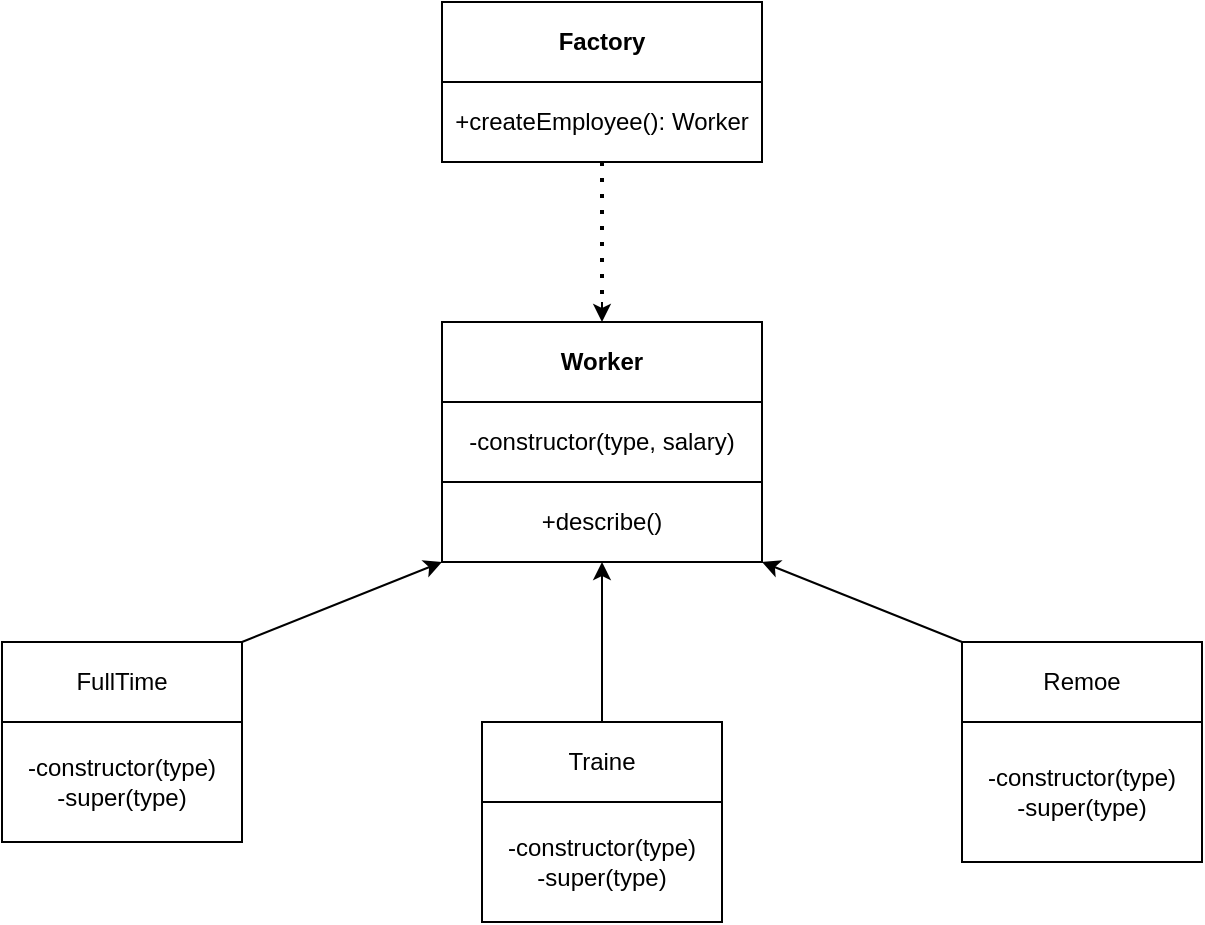 <mxfile>
    <diagram id="K58Q42JIB17btZrkM142" name="Page-1">
        <mxGraphModel dx="235" dy="206" grid="1" gridSize="10" guides="1" tooltips="1" connect="1" arrows="1" fold="1" page="1" pageScale="1" pageWidth="827" pageHeight="1169" math="0" shadow="0">
            <root>
                <mxCell id="0"/>
                <mxCell id="1" parent="0"/>
                <mxCell id="17" value="&lt;b&gt;Factory&lt;/b&gt;" style="rounded=0;whiteSpace=wrap;html=1;" vertex="1" parent="1">
                    <mxGeometry x="340" y="240" width="160" height="40" as="geometry"/>
                </mxCell>
                <mxCell id="18" value="+createEmployee(): Worker" style="rounded=0;whiteSpace=wrap;html=1;" vertex="1" parent="1">
                    <mxGeometry x="340" y="280" width="160" height="40" as="geometry"/>
                </mxCell>
                <mxCell id="19" value="&lt;b&gt;Worker&lt;/b&gt;" style="rounded=0;whiteSpace=wrap;html=1;" vertex="1" parent="1">
                    <mxGeometry x="340" y="400" width="160" height="40" as="geometry"/>
                </mxCell>
                <mxCell id="20" value="-constructor(type, salary)" style="rounded=0;whiteSpace=wrap;html=1;" vertex="1" parent="1">
                    <mxGeometry x="340" y="440" width="160" height="40" as="geometry"/>
                </mxCell>
                <mxCell id="21" value="+describe()" style="rounded=0;whiteSpace=wrap;html=1;" vertex="1" parent="1">
                    <mxGeometry x="340" y="480" width="160" height="40" as="geometry"/>
                </mxCell>
                <mxCell id="22" value="FullTime" style="rounded=0;whiteSpace=wrap;html=1;" vertex="1" parent="1">
                    <mxGeometry x="120" y="560" width="120" height="40" as="geometry"/>
                </mxCell>
                <mxCell id="23" value="Traine" style="rounded=0;whiteSpace=wrap;html=1;" vertex="1" parent="1">
                    <mxGeometry x="360" y="600" width="120" height="40" as="geometry"/>
                </mxCell>
                <mxCell id="24" value="Remoe" style="rounded=0;whiteSpace=wrap;html=1;" vertex="1" parent="1">
                    <mxGeometry x="600" y="560" width="120" height="40" as="geometry"/>
                </mxCell>
                <mxCell id="25" value="" style="endArrow=classic;html=1;entryX=0;entryY=1;entryDx=0;entryDy=0;" edge="1" parent="1" target="21">
                    <mxGeometry width="50" height="50" relative="1" as="geometry">
                        <mxPoint x="240" y="560" as="sourcePoint"/>
                        <mxPoint x="280" y="510" as="targetPoint"/>
                    </mxGeometry>
                </mxCell>
                <mxCell id="26" value="" style="endArrow=classic;html=1;entryX=0.5;entryY=1;entryDx=0;entryDy=0;exitX=0.5;exitY=0;exitDx=0;exitDy=0;" edge="1" parent="1" source="23" target="21">
                    <mxGeometry width="50" height="50" relative="1" as="geometry">
                        <mxPoint x="380" y="600" as="sourcePoint"/>
                        <mxPoint x="430" y="550" as="targetPoint"/>
                    </mxGeometry>
                </mxCell>
                <mxCell id="27" value="" style="endArrow=classic;html=1;" edge="1" parent="1">
                    <mxGeometry width="50" height="50" relative="1" as="geometry">
                        <mxPoint x="600" y="560" as="sourcePoint"/>
                        <mxPoint x="500" y="520" as="targetPoint"/>
                    </mxGeometry>
                </mxCell>
                <mxCell id="28" value="&lt;span&gt;-constructor(type)&lt;/span&gt;&lt;br&gt;&lt;span&gt;-super(type)&lt;/span&gt;" style="rounded=0;whiteSpace=wrap;html=1;" vertex="1" parent="1">
                    <mxGeometry x="120" y="600" width="120" height="60" as="geometry"/>
                </mxCell>
                <mxCell id="29" value="&lt;span&gt;-constructor(type)&lt;/span&gt;&lt;br&gt;&lt;span&gt;-super(type)&lt;/span&gt;" style="rounded=0;whiteSpace=wrap;html=1;" vertex="1" parent="1">
                    <mxGeometry x="360" y="640" width="120" height="60" as="geometry"/>
                </mxCell>
                <mxCell id="30" value="-constructor(type)&lt;br&gt;-super(type)" style="rounded=0;whiteSpace=wrap;html=1;" vertex="1" parent="1">
                    <mxGeometry x="600" y="600" width="120" height="70" as="geometry"/>
                </mxCell>
                <mxCell id="31" value="" style="endArrow=none;dashed=1;html=1;dashPattern=1 3;strokeWidth=2;exitX=0.5;exitY=1;exitDx=0;exitDy=0;" edge="1" parent="1" source="18">
                    <mxGeometry width="50" height="50" relative="1" as="geometry">
                        <mxPoint x="410" y="380" as="sourcePoint"/>
                        <mxPoint x="420" y="390" as="targetPoint"/>
                    </mxGeometry>
                </mxCell>
                <mxCell id="32" value="" style="endArrow=classic;html=1;" edge="1" parent="1">
                    <mxGeometry width="50" height="50" relative="1" as="geometry">
                        <mxPoint x="420" y="390" as="sourcePoint"/>
                        <mxPoint x="420" y="400" as="targetPoint"/>
                    </mxGeometry>
                </mxCell>
            </root>
        </mxGraphModel>
    </diagram>
</mxfile>